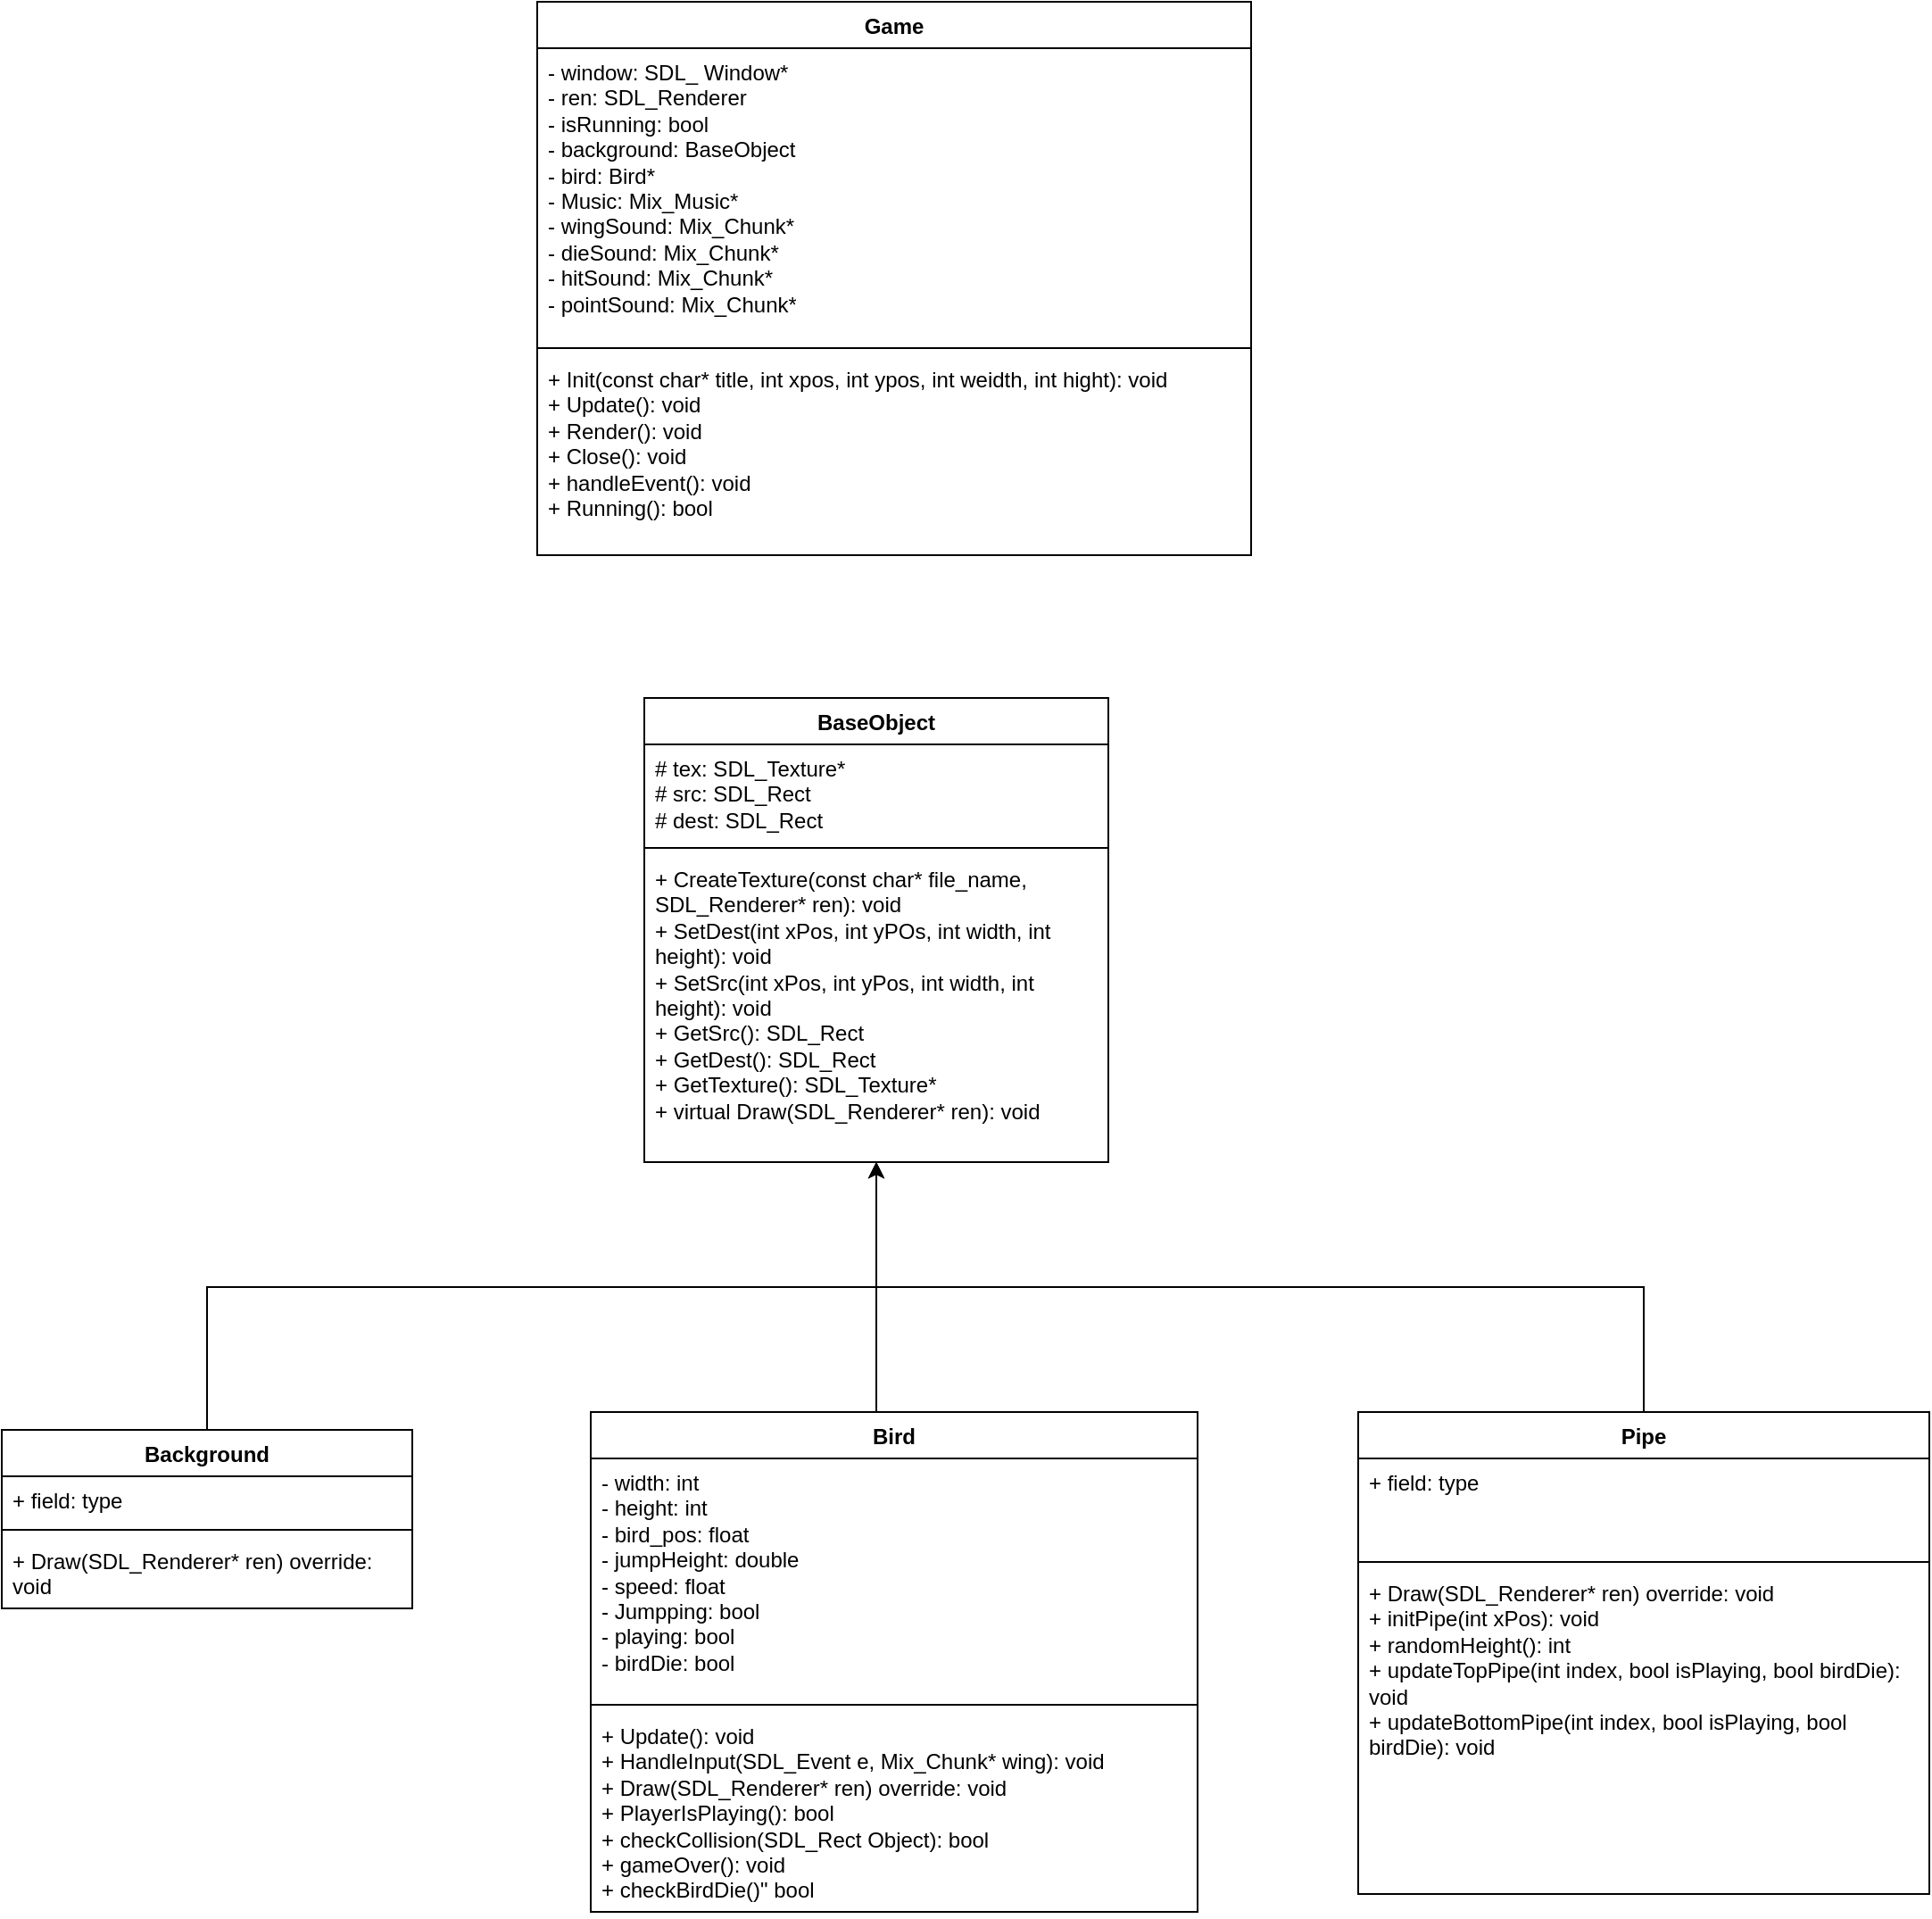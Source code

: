 <mxfile version="24.4.13" type="device">
  <diagram name="Trang-1" id="NBDZ0pdaEKf1pP8h9tmf">
    <mxGraphModel dx="1827" dy="426" grid="1" gridSize="10" guides="1" tooltips="1" connect="1" arrows="1" fold="1" page="1" pageScale="1" pageWidth="827" pageHeight="1169" math="0" shadow="0">
      <root>
        <mxCell id="0" />
        <mxCell id="1" parent="0" />
        <mxCell id="zAwhETy06kgGIunD6YMz-1" value="BaseObject" style="swimlane;fontStyle=1;align=center;verticalAlign=top;childLayout=stackLayout;horizontal=1;startSize=26;horizontalStack=0;resizeParent=1;resizeParentMax=0;resizeLast=0;collapsible=1;marginBottom=0;whiteSpace=wrap;html=1;" vertex="1" parent="1">
          <mxGeometry x="350" y="450" width="260" height="260" as="geometry" />
        </mxCell>
        <mxCell id="zAwhETy06kgGIunD6YMz-2" value="&lt;div&gt;# tex: SDL_Texture*&lt;/div&gt;&lt;div&gt;# src: SDL_Rect&lt;/div&gt;&lt;div&gt;# dest: SDL_Rect&lt;/div&gt;" style="text;strokeColor=none;fillColor=none;align=left;verticalAlign=top;spacingLeft=4;spacingRight=4;overflow=hidden;rotatable=0;points=[[0,0.5],[1,0.5]];portConstraint=eastwest;whiteSpace=wrap;html=1;" vertex="1" parent="zAwhETy06kgGIunD6YMz-1">
          <mxGeometry y="26" width="260" height="54" as="geometry" />
        </mxCell>
        <mxCell id="zAwhETy06kgGIunD6YMz-3" value="" style="line;strokeWidth=1;fillColor=none;align=left;verticalAlign=middle;spacingTop=-1;spacingLeft=3;spacingRight=3;rotatable=0;labelPosition=right;points=[];portConstraint=eastwest;strokeColor=inherit;" vertex="1" parent="zAwhETy06kgGIunD6YMz-1">
          <mxGeometry y="80" width="260" height="8" as="geometry" />
        </mxCell>
        <mxCell id="zAwhETy06kgGIunD6YMz-4" value="+ CreateTexture(const char* file_name, SDL_Renderer* ren): void&lt;div&gt;+ SetDest(int xPos, int yPOs, int width, int height): void&lt;/div&gt;&lt;div&gt;+&amp;nbsp;SetSrc(int xPos, int yPos, int width, int height): void&lt;/div&gt;&lt;div&gt;+&amp;nbsp;GetSrc():&amp;nbsp;SDL_Rect&lt;/div&gt;&lt;div&gt;+ GetDest(): SDL_Rect&lt;/div&gt;&lt;div&gt;+ GetTexture(): SDL_Texture*&lt;/div&gt;&lt;div&gt;+ virtual Draw(SDL_Renderer* ren): void&lt;/div&gt;&lt;div&gt;&lt;br&gt;&lt;/div&gt;&lt;div&gt;&lt;br&gt;&lt;/div&gt;" style="text;strokeColor=none;fillColor=none;align=left;verticalAlign=top;spacingLeft=4;spacingRight=4;overflow=hidden;rotatable=0;points=[[0,0.5],[1,0.5]];portConstraint=eastwest;whiteSpace=wrap;html=1;" vertex="1" parent="zAwhETy06kgGIunD6YMz-1">
          <mxGeometry y="88" width="260" height="172" as="geometry" />
        </mxCell>
        <mxCell id="zAwhETy06kgGIunD6YMz-5" value="Game" style="swimlane;fontStyle=1;align=center;verticalAlign=top;childLayout=stackLayout;horizontal=1;startSize=26;horizontalStack=0;resizeParent=1;resizeParentMax=0;resizeLast=0;collapsible=1;marginBottom=0;whiteSpace=wrap;html=1;" vertex="1" parent="1">
          <mxGeometry x="290" y="60" width="400" height="310" as="geometry" />
        </mxCell>
        <mxCell id="zAwhETy06kgGIunD6YMz-6" value="- window: SDL_ Window*&lt;br&gt;&lt;div&gt;- ren: SDL_Renderer&lt;/div&gt;&lt;div&gt;- isRunning: bool&lt;/div&gt;&lt;div&gt;- background: BaseObject&lt;/div&gt;&lt;div&gt;- bird: Bird*&lt;/div&gt;&lt;div&gt;- Music: Mix_Music*&lt;/div&gt;&lt;div&gt;- wingSound: Mix_Chunk*&lt;/div&gt;&lt;div&gt;- dieSound: Mix_Chunk*&lt;/div&gt;&lt;div&gt;- hitSound: Mix_Chunk*&lt;/div&gt;&lt;div&gt;- pointSound: Mix_Chunk*&lt;/div&gt;&lt;div&gt;&lt;br&gt;&lt;/div&gt;" style="text;strokeColor=none;fillColor=none;align=left;verticalAlign=top;spacingLeft=4;spacingRight=4;overflow=hidden;rotatable=0;points=[[0,0.5],[1,0.5]];portConstraint=eastwest;whiteSpace=wrap;html=1;" vertex="1" parent="zAwhETy06kgGIunD6YMz-5">
          <mxGeometry y="26" width="400" height="164" as="geometry" />
        </mxCell>
        <mxCell id="zAwhETy06kgGIunD6YMz-7" value="" style="line;strokeWidth=1;fillColor=none;align=left;verticalAlign=middle;spacingTop=-1;spacingLeft=3;spacingRight=3;rotatable=0;labelPosition=right;points=[];portConstraint=eastwest;strokeColor=inherit;" vertex="1" parent="zAwhETy06kgGIunD6YMz-5">
          <mxGeometry y="190" width="400" height="8" as="geometry" />
        </mxCell>
        <mxCell id="zAwhETy06kgGIunD6YMz-8" value="+ Init(const char* title, int xpos, int ypos, int weidth, int hight): void&lt;div&gt;+ Update(): void&lt;/div&gt;&lt;div&gt;+ Render(): void&lt;/div&gt;&lt;div&gt;+ Close(): void&lt;/div&gt;&lt;div&gt;+ handleEvent(): void&lt;/div&gt;&lt;div&gt;+ Running(): bool&lt;/div&gt;" style="text;strokeColor=none;fillColor=none;align=left;verticalAlign=top;spacingLeft=4;spacingRight=4;overflow=hidden;rotatable=0;points=[[0,0.5],[1,0.5]];portConstraint=eastwest;whiteSpace=wrap;html=1;" vertex="1" parent="zAwhETy06kgGIunD6YMz-5">
          <mxGeometry y="198" width="400" height="112" as="geometry" />
        </mxCell>
        <mxCell id="zAwhETy06kgGIunD6YMz-26" style="edgeStyle=orthogonalEdgeStyle;rounded=0;orthogonalLoop=1;jettySize=auto;html=1;exitX=0.5;exitY=0;exitDx=0;exitDy=0;" edge="1" parent="1" source="zAwhETy06kgGIunD6YMz-9" target="zAwhETy06kgGIunD6YMz-1">
          <mxGeometry relative="1" as="geometry">
            <Array as="points">
              <mxPoint x="480" y="850" />
            </Array>
          </mxGeometry>
        </mxCell>
        <mxCell id="zAwhETy06kgGIunD6YMz-9" value="Bird" style="swimlane;fontStyle=1;align=center;verticalAlign=top;childLayout=stackLayout;horizontal=1;startSize=26;horizontalStack=0;resizeParent=1;resizeParentMax=0;resizeLast=0;collapsible=1;marginBottom=0;whiteSpace=wrap;html=1;" vertex="1" parent="1">
          <mxGeometry x="320" y="850" width="340" height="280" as="geometry" />
        </mxCell>
        <mxCell id="zAwhETy06kgGIunD6YMz-10" value="- width: int&lt;div&gt;- height: int&lt;/div&gt;&lt;div&gt;- bird_pos: float&lt;/div&gt;&lt;div&gt;- jumpHeight: double&lt;/div&gt;&lt;div&gt;- speed: float&lt;/div&gt;&lt;div&gt;- Jumpping: bool&lt;/div&gt;&lt;div&gt;- playing: bool&lt;/div&gt;&lt;div&gt;- birdDie: bool&lt;/div&gt;" style="text;strokeColor=none;fillColor=none;align=left;verticalAlign=top;spacingLeft=4;spacingRight=4;overflow=hidden;rotatable=0;points=[[0,0.5],[1,0.5]];portConstraint=eastwest;whiteSpace=wrap;html=1;" vertex="1" parent="zAwhETy06kgGIunD6YMz-9">
          <mxGeometry y="26" width="340" height="134" as="geometry" />
        </mxCell>
        <mxCell id="zAwhETy06kgGIunD6YMz-11" value="" style="line;strokeWidth=1;fillColor=none;align=left;verticalAlign=middle;spacingTop=-1;spacingLeft=3;spacingRight=3;rotatable=0;labelPosition=right;points=[];portConstraint=eastwest;strokeColor=inherit;" vertex="1" parent="zAwhETy06kgGIunD6YMz-9">
          <mxGeometry y="160" width="340" height="8" as="geometry" />
        </mxCell>
        <mxCell id="zAwhETy06kgGIunD6YMz-12" value="+ Update(): void&lt;div&gt;+ HandleInput(SDL_Event e, Mix_Chunk* wing): void&lt;/div&gt;&lt;div&gt;+&amp;nbsp;Draw(SDL_Renderer* ren) override: void&lt;/div&gt;&lt;div&gt;+&amp;nbsp;PlayerIsPlaying(): bool&lt;/div&gt;&lt;div&gt;+&amp;nbsp;checkCollision(SDL_Rect Object): bool&lt;/div&gt;&lt;div&gt;+&amp;nbsp;gameOver(): void&lt;/div&gt;&lt;div&gt;+&amp;nbsp;checkBirdDie()&quot; bool&lt;/div&gt;&lt;div&gt;&amp;nbsp;&lt;/div&gt;" style="text;strokeColor=none;fillColor=none;align=left;verticalAlign=top;spacingLeft=4;spacingRight=4;overflow=hidden;rotatable=0;points=[[0,0.5],[1,0.5]];portConstraint=eastwest;whiteSpace=wrap;html=1;" vertex="1" parent="zAwhETy06kgGIunD6YMz-9">
          <mxGeometry y="168" width="340" height="112" as="geometry" />
        </mxCell>
        <mxCell id="zAwhETy06kgGIunD6YMz-24" style="edgeStyle=orthogonalEdgeStyle;rounded=0;orthogonalLoop=1;jettySize=auto;html=1;exitX=0.5;exitY=0;exitDx=0;exitDy=0;" edge="1" parent="1" source="zAwhETy06kgGIunD6YMz-13" target="zAwhETy06kgGIunD6YMz-1">
          <mxGeometry relative="1" as="geometry" />
        </mxCell>
        <mxCell id="zAwhETy06kgGIunD6YMz-13" value="Pipe" style="swimlane;fontStyle=1;align=center;verticalAlign=top;childLayout=stackLayout;horizontal=1;startSize=26;horizontalStack=0;resizeParent=1;resizeParentMax=0;resizeLast=0;collapsible=1;marginBottom=0;whiteSpace=wrap;html=1;" vertex="1" parent="1">
          <mxGeometry x="750" y="850" width="320" height="270" as="geometry" />
        </mxCell>
        <mxCell id="zAwhETy06kgGIunD6YMz-14" value="+ field: type" style="text;strokeColor=none;fillColor=none;align=left;verticalAlign=top;spacingLeft=4;spacingRight=4;overflow=hidden;rotatable=0;points=[[0,0.5],[1,0.5]];portConstraint=eastwest;whiteSpace=wrap;html=1;" vertex="1" parent="zAwhETy06kgGIunD6YMz-13">
          <mxGeometry y="26" width="320" height="54" as="geometry" />
        </mxCell>
        <mxCell id="zAwhETy06kgGIunD6YMz-15" value="" style="line;strokeWidth=1;fillColor=none;align=left;verticalAlign=middle;spacingTop=-1;spacingLeft=3;spacingRight=3;rotatable=0;labelPosition=right;points=[];portConstraint=eastwest;strokeColor=inherit;" vertex="1" parent="zAwhETy06kgGIunD6YMz-13">
          <mxGeometry y="80" width="320" height="8" as="geometry" />
        </mxCell>
        <mxCell id="zAwhETy06kgGIunD6YMz-16" value="+&amp;nbsp;Draw(SDL_Renderer* ren) override: void&lt;div&gt;+&amp;nbsp;initPipe(int xPos): void&lt;/div&gt;&lt;div&gt;+&amp;nbsp;randomHeight(): int&lt;/div&gt;&lt;div&gt;+&amp;nbsp;updateTopPipe(int index, bool isPlaying, bool birdDie): void&lt;/div&gt;&lt;div&gt;+&amp;nbsp;updateBottomPipe(int index, bool isPlaying, bool birdDie): void&lt;/div&gt;&lt;div&gt;&lt;br&gt;&lt;/div&gt;&lt;div&gt;&lt;br&gt;&lt;/div&gt;" style="text;strokeColor=none;fillColor=none;align=left;verticalAlign=top;spacingLeft=4;spacingRight=4;overflow=hidden;rotatable=0;points=[[0,0.5],[1,0.5]];portConstraint=eastwest;whiteSpace=wrap;html=1;" vertex="1" parent="zAwhETy06kgGIunD6YMz-13">
          <mxGeometry y="88" width="320" height="182" as="geometry" />
        </mxCell>
        <mxCell id="zAwhETy06kgGIunD6YMz-25" style="edgeStyle=orthogonalEdgeStyle;rounded=0;orthogonalLoop=1;jettySize=auto;html=1;exitX=0.5;exitY=0;exitDx=0;exitDy=0;" edge="1" parent="1" source="zAwhETy06kgGIunD6YMz-17" target="zAwhETy06kgGIunD6YMz-1">
          <mxGeometry relative="1" as="geometry">
            <Array as="points">
              <mxPoint x="105" y="780" />
              <mxPoint x="480" y="780" />
            </Array>
          </mxGeometry>
        </mxCell>
        <mxCell id="zAwhETy06kgGIunD6YMz-17" value="Background" style="swimlane;fontStyle=1;align=center;verticalAlign=top;childLayout=stackLayout;horizontal=1;startSize=26;horizontalStack=0;resizeParent=1;resizeParentMax=0;resizeLast=0;collapsible=1;marginBottom=0;whiteSpace=wrap;html=1;" vertex="1" parent="1">
          <mxGeometry x="-10" y="860" width="230" height="100" as="geometry" />
        </mxCell>
        <mxCell id="zAwhETy06kgGIunD6YMz-18" value="+ field: type" style="text;strokeColor=none;fillColor=none;align=left;verticalAlign=top;spacingLeft=4;spacingRight=4;overflow=hidden;rotatable=0;points=[[0,0.5],[1,0.5]];portConstraint=eastwest;whiteSpace=wrap;html=1;" vertex="1" parent="zAwhETy06kgGIunD6YMz-17">
          <mxGeometry y="26" width="230" height="26" as="geometry" />
        </mxCell>
        <mxCell id="zAwhETy06kgGIunD6YMz-19" value="" style="line;strokeWidth=1;fillColor=none;align=left;verticalAlign=middle;spacingTop=-1;spacingLeft=3;spacingRight=3;rotatable=0;labelPosition=right;points=[];portConstraint=eastwest;strokeColor=inherit;" vertex="1" parent="zAwhETy06kgGIunD6YMz-17">
          <mxGeometry y="52" width="230" height="8" as="geometry" />
        </mxCell>
        <mxCell id="zAwhETy06kgGIunD6YMz-20" value="+ Draw(SDL_Renderer* ren) override: void" style="text;strokeColor=none;fillColor=none;align=left;verticalAlign=top;spacingLeft=4;spacingRight=4;overflow=hidden;rotatable=0;points=[[0,0.5],[1,0.5]];portConstraint=eastwest;whiteSpace=wrap;html=1;" vertex="1" parent="zAwhETy06kgGIunD6YMz-17">
          <mxGeometry y="60" width="230" height="40" as="geometry" />
        </mxCell>
      </root>
    </mxGraphModel>
  </diagram>
</mxfile>
